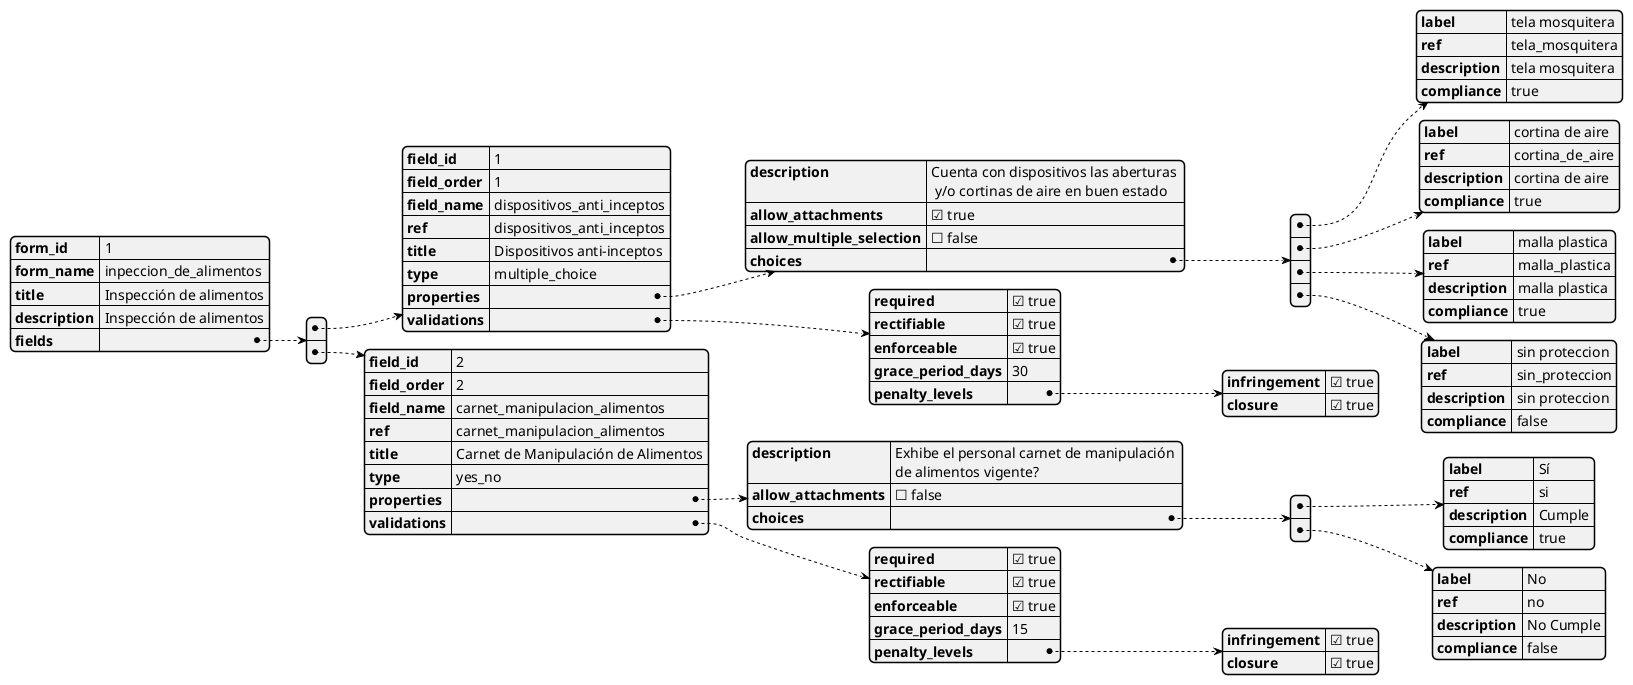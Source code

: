 @startjson
 {
    "form_id": "1",
    "form_name": "inpeccion_de_alimentos",
    "title": "Inspección de alimentos",
    "description": "Inspección de alimentos",
    "fields": [
      {
        "field_id": "1",
        "field_order": 1,
        "field_name": "dispositivos_anti_inceptos",
        "ref": "dispositivos_anti_inceptos",
        "title": "Dispositivos anti-inceptos",
        "type": "multiple_choice",
        "properties": {
          "description": "Cuenta con dispositivos las aberturas \\n y/o cortinas de aire en buen estado",
          "allow_attachments": true,
          "allow_multiple_selection": false,
          "choices": [
            {
              "label": "tela mosquitera",
              "ref": "tela_mosquitera",
              "description": "tela mosquitera",
              "compliance": "true"
            },
            {
              "label": "cortina de aire",
              "ref": "cortina_de_aire",
              "description": "cortina de aire",
              "compliance": "true"
            },
            {
                "label": "malla plastica",
                "ref": "malla_plastica",
                "description": "malla plastica",
                "compliance": "true"
            },
            {
               "label": "sin proteccion",
                "ref": "sin_proteccion",
                "description": "sin proteccion",
                "compliance": "false"
            }
          ]
        },
        "validations": {
          "required": true,
          "rectifiable": true,
          "enforceable": true,
          "grace_period_days": 30,
          "penalty_levels": {
            "infringement": true,
            "closure": true
          }
        }
      },
            {
              "field_id": "2",
              "field_order": 2,
              "field_name": "carnet_manipulacion_alimentos",
              "ref": "carnet_manipulacion_alimentos",
              "title": "Carnet de Manipulación de Alimentos",
              "type": "yes_no",
              "properties": {
                "description": "Exhibe el personal carnet de manipulación \\nde alimentos vigente?",
                "allow_attachments": false,
                "choices": [
                  {
                    "label": "Sí",
                    "ref": "si",
                    "description": "Cumple",
                    "compliance": "true"
                  },
                  {
                    "label": "No",
                    "ref": "no",
                    "description": "No Cumple",
                    "compliance": "false"
                  }
                ]
              },
              "validations": {
                "required": true,
                "rectifiable": true,
                "enforceable": true,
                "grace_period_days": 15,
                "penalty_levels": {
                  "infringement": true,
                  "closure": true
                }
              }
            }

    ]
  }
@endjson